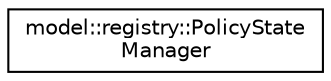 digraph "Graphical Class Hierarchy"
{
 // LATEX_PDF_SIZE
  edge [fontname="Helvetica",fontsize="10",labelfontname="Helvetica",labelfontsize="10"];
  node [fontname="Helvetica",fontsize="10",shape=record];
  rankdir="LR";
  Node0 [label="model::registry::PolicyState\lManager",height=0.2,width=0.4,color="black", fillcolor="white", style="filled",URL="$classmodel_1_1registry_1_1_policy_state_manager.html",tooltip=" "];
}
